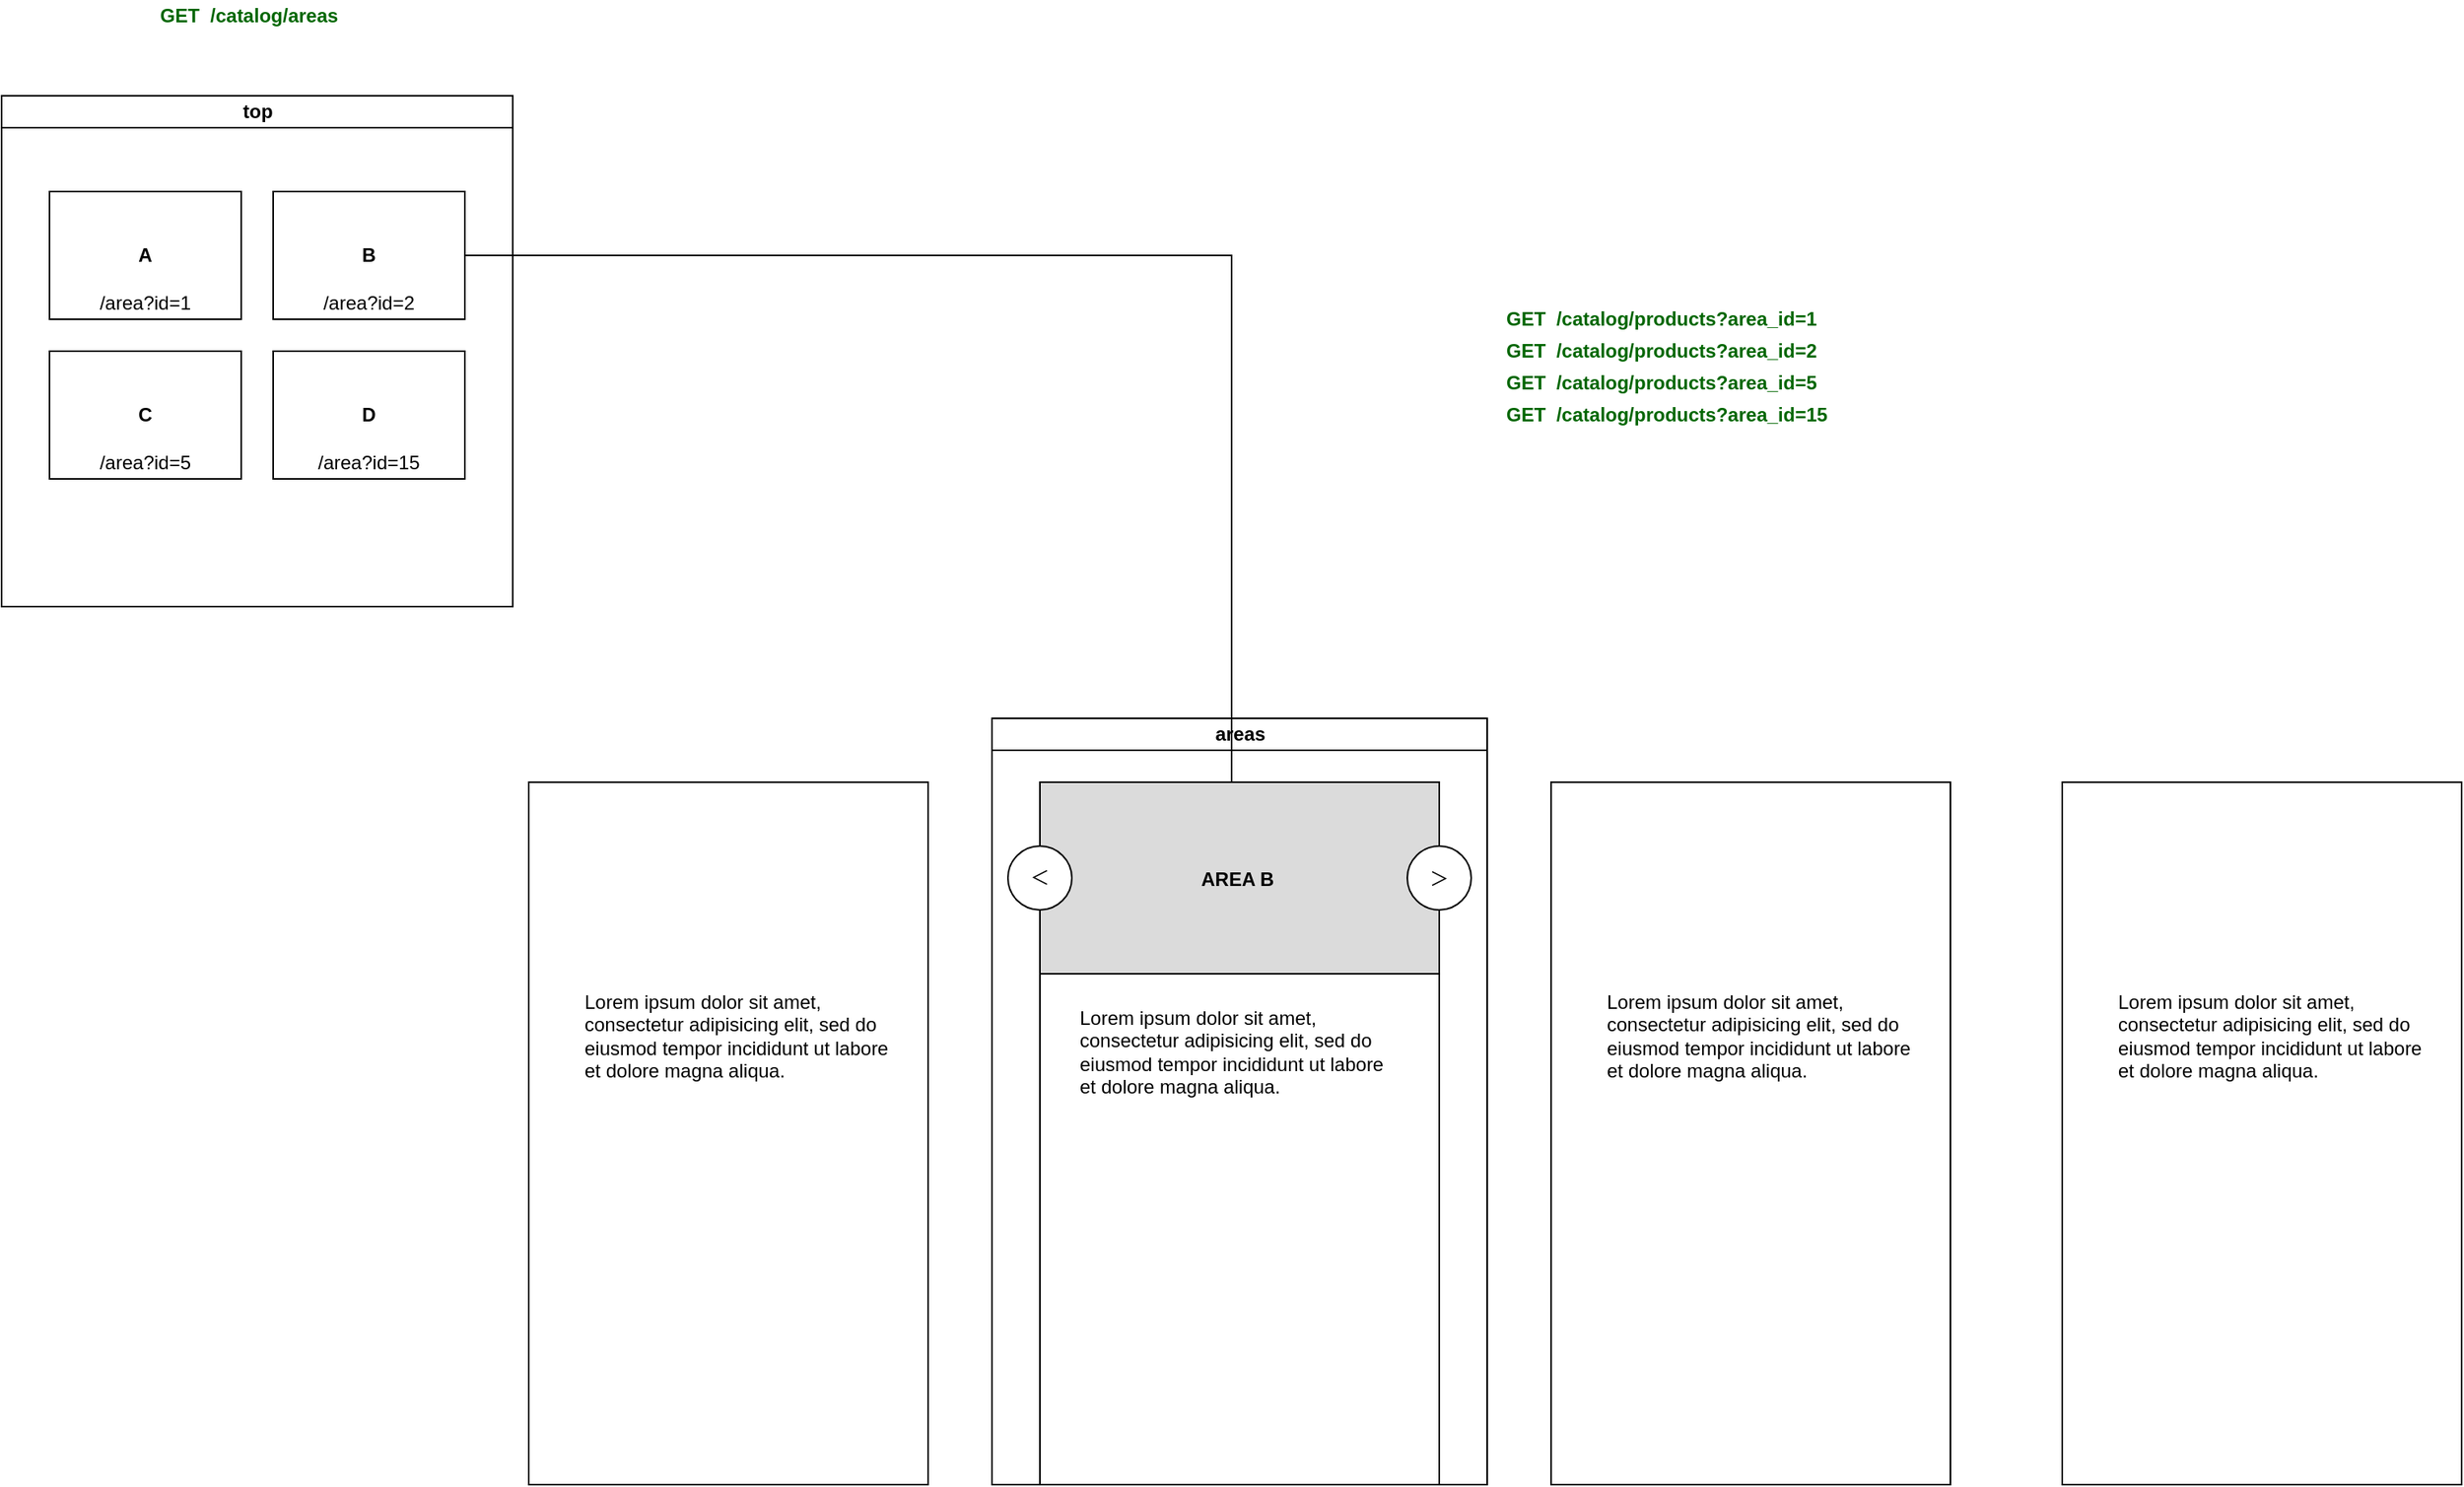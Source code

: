 <mxfile version="14.6.11" type="github">
  <diagram id="C5RBs43oDa-KdzZeNtuy" name="Page-1">
    <mxGraphModel dx="1241" dy="890" grid="1" gridSize="10" guides="1" tooltips="1" connect="1" arrows="1" fold="1" page="1" pageScale="1" pageWidth="827" pageHeight="1169" math="0" shadow="0">
      <root>
        <mxCell id="WIyWlLk6GJQsqaUBKTNV-0" />
        <mxCell id="WIyWlLk6GJQsqaUBKTNV-1" parent="WIyWlLk6GJQsqaUBKTNV-0" />
        <mxCell id="VVKggrItEhhPszAlmE28-15" value="top" style="swimlane;html=1;startSize=20;horizontal=1;containerType=tree;" vertex="1" parent="WIyWlLk6GJQsqaUBKTNV-1">
          <mxGeometry x="60" y="130" width="320" height="320" as="geometry" />
        </mxCell>
        <mxCell id="VVKggrItEhhPszAlmE28-17" value="&lt;b&gt;A&lt;/b&gt;" style="whiteSpace=wrap;html=1;treeFolding=1;treeMoving=1;newEdgeStyle={&quot;edgeStyle&quot;:&quot;elbowEdgeStyle&quot;,&quot;startArrow&quot;:&quot;none&quot;,&quot;endArrow&quot;:&quot;none&quot;};" vertex="1" parent="VVKggrItEhhPszAlmE28-15">
          <mxGeometry x="30" y="60" width="120" height="80" as="geometry" />
        </mxCell>
        <mxCell id="VVKggrItEhhPszAlmE28-20" value="&lt;b&gt;B&lt;/b&gt;" style="whiteSpace=wrap;html=1;treeFolding=1;treeMoving=1;newEdgeStyle={&quot;edgeStyle&quot;:&quot;elbowEdgeStyle&quot;,&quot;startArrow&quot;:&quot;none&quot;,&quot;endArrow&quot;:&quot;none&quot;};" vertex="1" parent="VVKggrItEhhPszAlmE28-15">
          <mxGeometry x="170" y="60" width="120" height="80" as="geometry" />
        </mxCell>
        <mxCell id="VVKggrItEhhPszAlmE28-21" value="&lt;b&gt;C&lt;/b&gt;" style="whiteSpace=wrap;html=1;treeFolding=1;treeMoving=1;newEdgeStyle={&quot;edgeStyle&quot;:&quot;elbowEdgeStyle&quot;,&quot;startArrow&quot;:&quot;none&quot;,&quot;endArrow&quot;:&quot;none&quot;};" vertex="1" parent="VVKggrItEhhPszAlmE28-15">
          <mxGeometry x="30" y="160" width="120" height="80" as="geometry" />
        </mxCell>
        <mxCell id="VVKggrItEhhPszAlmE28-22" value="&lt;b&gt;D&lt;/b&gt;" style="whiteSpace=wrap;html=1;treeFolding=1;treeMoving=1;newEdgeStyle={&quot;edgeStyle&quot;:&quot;elbowEdgeStyle&quot;,&quot;startArrow&quot;:&quot;none&quot;,&quot;endArrow&quot;:&quot;none&quot;};" vertex="1" parent="VVKggrItEhhPszAlmE28-15">
          <mxGeometry x="170" y="160" width="120" height="80" as="geometry" />
        </mxCell>
        <UserObject label="/area?id=1" placeholders="1" id="VVKggrItEhhPszAlmE28-49">
          <mxCell style="text;html=1;strokeColor=none;fillColor=none;align=center;verticalAlign=middle;whiteSpace=wrap;overflow=hidden;" vertex="1" parent="VVKggrItEhhPszAlmE28-15">
            <mxGeometry x="10" y="120" width="160" height="20" as="geometry" />
          </mxCell>
        </UserObject>
        <UserObject label="/area?id=2" placeholders="1" id="VVKggrItEhhPszAlmE28-52">
          <mxCell style="text;html=1;strokeColor=none;fillColor=none;align=center;verticalAlign=middle;whiteSpace=wrap;overflow=hidden;" vertex="1" parent="VVKggrItEhhPszAlmE28-15">
            <mxGeometry x="150" y="120" width="160" height="20" as="geometry" />
          </mxCell>
        </UserObject>
        <UserObject label="/area?id=5" placeholders="1" id="VVKggrItEhhPszAlmE28-53">
          <mxCell style="text;html=1;strokeColor=none;fillColor=none;align=center;verticalAlign=middle;whiteSpace=wrap;overflow=hidden;" vertex="1" parent="VVKggrItEhhPszAlmE28-15">
            <mxGeometry x="10" y="220" width="160" height="20" as="geometry" />
          </mxCell>
        </UserObject>
        <UserObject label="/area?id=15" placeholders="1" id="VVKggrItEhhPszAlmE28-54">
          <mxCell style="text;html=1;strokeColor=none;fillColor=none;align=center;verticalAlign=middle;whiteSpace=wrap;overflow=hidden;" vertex="1" parent="VVKggrItEhhPszAlmE28-15">
            <mxGeometry x="150" y="220" width="160" height="20" as="geometry" />
          </mxCell>
        </UserObject>
        <mxCell id="VVKggrItEhhPszAlmE28-23" value="areas" style="swimlane;html=1;startSize=20;horizontal=1;containerType=tree;" vertex="1" parent="WIyWlLk6GJQsqaUBKTNV-1">
          <mxGeometry x="680" y="520" width="310" height="480" as="geometry" />
        </mxCell>
        <mxCell id="VVKggrItEhhPszAlmE28-36" value="" style="whiteSpace=wrap;html=1;treeFolding=1;treeMoving=1;newEdgeStyle={&quot;edgeStyle&quot;:&quot;elbowEdgeStyle&quot;,&quot;startArrow&quot;:&quot;none&quot;,&quot;endArrow&quot;:&quot;none&quot;};" vertex="1" parent="VVKggrItEhhPszAlmE28-23">
          <mxGeometry x="30" y="40" width="250" height="440" as="geometry" />
        </mxCell>
        <mxCell id="VVKggrItEhhPszAlmE28-37" value="&lt;h1&gt;&lt;br&gt;&lt;/h1&gt;&lt;p&gt;Lorem ipsum dolor sit amet, consectetur adipisicing elit, sed do eiusmod tempor incididunt ut labore et dolore magna aliqua.&lt;/p&gt;" style="text;html=1;strokeColor=none;fillColor=none;spacing=5;spacingTop=-20;whiteSpace=wrap;overflow=hidden;rounded=0;" vertex="1" parent="VVKggrItEhhPszAlmE28-23">
          <mxGeometry x="50" y="130" width="210" height="120" as="geometry" />
        </mxCell>
        <mxCell id="VVKggrItEhhPszAlmE28-43" value="" style="rounded=0;whiteSpace=wrap;html=1;fillColor=#DBDBDB;" vertex="1" parent="VVKggrItEhhPszAlmE28-23">
          <mxGeometry x="30" y="40" width="250" height="120" as="geometry" />
        </mxCell>
        <mxCell id="VVKggrItEhhPszAlmE28-44" value="" style="ellipse;whiteSpace=wrap;html=1;aspect=fixed;" vertex="1" parent="VVKggrItEhhPszAlmE28-23">
          <mxGeometry x="260" y="80" width="40" height="40" as="geometry" />
        </mxCell>
        <mxCell id="VVKggrItEhhPszAlmE28-45" value="" style="ellipse;whiteSpace=wrap;html=1;aspect=fixed;" vertex="1" parent="VVKggrItEhhPszAlmE28-23">
          <mxGeometry x="10" y="80" width="40" height="40" as="geometry" />
        </mxCell>
        <mxCell id="VVKggrItEhhPszAlmE28-46" value="＜" style="text;html=1;strokeColor=none;fillColor=none;align=center;verticalAlign=middle;whiteSpace=wrap;rounded=0;" vertex="1" parent="VVKggrItEhhPszAlmE28-23">
          <mxGeometry x="10" y="90" width="40" height="20" as="geometry" />
        </mxCell>
        <mxCell id="VVKggrItEhhPszAlmE28-47" value="＜" style="text;html=1;strokeColor=none;fillColor=none;align=center;verticalAlign=middle;whiteSpace=wrap;rounded=0;rotation=-180;" vertex="1" parent="VVKggrItEhhPszAlmE28-23">
          <mxGeometry x="260" y="90" width="40" height="20" as="geometry" />
        </mxCell>
        <mxCell id="VVKggrItEhhPszAlmE28-48" value="AREA B" style="text;strokeColor=none;fillColor=none;align=left;verticalAlign=top;spacingLeft=4;spacingRight=4;overflow=hidden;rotatable=0;points=[[0,0.5],[1,0.5]];portConstraint=eastwest;fontStyle=1" vertex="1" parent="VVKggrItEhhPszAlmE28-23">
          <mxGeometry x="125" y="87" width="60" height="26" as="geometry" />
        </mxCell>
        <mxCell id="VVKggrItEhhPszAlmE28-29" value="" style="whiteSpace=wrap;html=1;treeFolding=1;treeMoving=1;newEdgeStyle={&quot;edgeStyle&quot;:&quot;elbowEdgeStyle&quot;,&quot;startArrow&quot;:&quot;none&quot;,&quot;endArrow&quot;:&quot;none&quot;};" vertex="1" parent="WIyWlLk6GJQsqaUBKTNV-1">
          <mxGeometry x="390" y="560" width="250" height="440" as="geometry" />
        </mxCell>
        <mxCell id="VVKggrItEhhPszAlmE28-30" value="" style="whiteSpace=wrap;html=1;treeFolding=1;treeMoving=1;newEdgeStyle={&quot;edgeStyle&quot;:&quot;elbowEdgeStyle&quot;,&quot;startArrow&quot;:&quot;none&quot;,&quot;endArrow&quot;:&quot;none&quot;};" vertex="1" parent="WIyWlLk6GJQsqaUBKTNV-1">
          <mxGeometry x="1350" y="560" width="250" height="440" as="geometry" />
        </mxCell>
        <mxCell id="VVKggrItEhhPszAlmE28-31" value="" style="whiteSpace=wrap;html=1;treeFolding=1;treeMoving=1;newEdgeStyle={&quot;edgeStyle&quot;:&quot;elbowEdgeStyle&quot;,&quot;startArrow&quot;:&quot;none&quot;,&quot;endArrow&quot;:&quot;none&quot;};" vertex="1" parent="WIyWlLk6GJQsqaUBKTNV-1">
          <mxGeometry x="1030" y="560" width="250" height="440" as="geometry" />
        </mxCell>
        <mxCell id="VVKggrItEhhPszAlmE28-32" value="&lt;b&gt;GET&amp;nbsp; /catalog/products?area_id=1&lt;/b&gt;" style="text;html=1;strokeColor=none;fillColor=none;align=left;verticalAlign=middle;whiteSpace=wrap;rounded=0;fontColor=#006600;" vertex="1" parent="WIyWlLk6GJQsqaUBKTNV-1">
          <mxGeometry x="1000" y="260" width="270" height="20" as="geometry" />
        </mxCell>
        <mxCell id="VVKggrItEhhPszAlmE28-33" value="&lt;b&gt;GET&amp;nbsp; /catalog/areas&lt;/b&gt;" style="text;html=1;strokeColor=none;fillColor=none;align=center;verticalAlign=middle;whiteSpace=wrap;rounded=0;fontColor=#006600;" vertex="1" parent="WIyWlLk6GJQsqaUBKTNV-1">
          <mxGeometry x="80" y="70" width="270" height="20" as="geometry" />
        </mxCell>
        <mxCell id="VVKggrItEhhPszAlmE28-35" value="" style="edgeStyle=elbowEdgeStyle;rounded=0;orthogonalLoop=1;jettySize=auto;html=1;elbow=horizontal;startArrow=none;endArrow=none;" edge="1" source="VVKggrItEhhPszAlmE28-20" target="VVKggrItEhhPszAlmE28-36" parent="WIyWlLk6GJQsqaUBKTNV-1">
          <mxGeometry relative="1" as="geometry">
            <Array as="points">
              <mxPoint x="830" y="450" />
            </Array>
          </mxGeometry>
        </mxCell>
        <mxCell id="VVKggrItEhhPszAlmE28-38" value="&lt;h1&gt;&lt;br&gt;&lt;/h1&gt;&lt;p&gt;Lorem ipsum dolor sit amet, consectetur adipisicing elit, sed do eiusmod tempor incididunt ut labore et dolore magna aliqua.&lt;/p&gt;" style="text;html=1;strokeColor=none;fillColor=none;spacing=5;spacingTop=-20;whiteSpace=wrap;overflow=hidden;rounded=0;" vertex="1" parent="WIyWlLk6GJQsqaUBKTNV-1">
          <mxGeometry x="420" y="640" width="210" height="120" as="geometry" />
        </mxCell>
        <mxCell id="VVKggrItEhhPszAlmE28-39" value="&lt;h1&gt;&lt;br&gt;&lt;/h1&gt;&lt;p&gt;Lorem ipsum dolor sit amet, consectetur adipisicing elit, sed do eiusmod tempor incididunt ut labore et dolore magna aliqua.&lt;/p&gt;" style="text;html=1;strokeColor=none;fillColor=none;spacing=5;spacingTop=-20;whiteSpace=wrap;overflow=hidden;rounded=0;" vertex="1" parent="WIyWlLk6GJQsqaUBKTNV-1">
          <mxGeometry x="1060" y="640" width="210" height="120" as="geometry" />
        </mxCell>
        <mxCell id="VVKggrItEhhPszAlmE28-40" value="&lt;h1&gt;&lt;br&gt;&lt;/h1&gt;&lt;p&gt;Lorem ipsum dolor sit amet, consectetur adipisicing elit, sed do eiusmod tempor incididunt ut labore et dolore magna aliqua.&lt;/p&gt;" style="text;html=1;strokeColor=none;fillColor=none;spacing=5;spacingTop=-20;whiteSpace=wrap;overflow=hidden;rounded=0;" vertex="1" parent="WIyWlLk6GJQsqaUBKTNV-1">
          <mxGeometry x="1380" y="640" width="210" height="120" as="geometry" />
        </mxCell>
        <mxCell id="VVKggrItEhhPszAlmE28-55" value="&lt;b&gt;GET&amp;nbsp; /catalog/products?area_id=2&lt;/b&gt;" style="text;html=1;strokeColor=none;fillColor=none;align=left;verticalAlign=middle;whiteSpace=wrap;rounded=0;fontColor=#006600;" vertex="1" parent="WIyWlLk6GJQsqaUBKTNV-1">
          <mxGeometry x="1000" y="280" width="270" height="20" as="geometry" />
        </mxCell>
        <mxCell id="VVKggrItEhhPszAlmE28-56" value="&lt;b&gt;GET&amp;nbsp; /catalog/products?area_id=5&lt;/b&gt;" style="text;html=1;strokeColor=none;fillColor=none;align=left;verticalAlign=middle;whiteSpace=wrap;rounded=0;fontColor=#006600;" vertex="1" parent="WIyWlLk6GJQsqaUBKTNV-1">
          <mxGeometry x="1000" y="300" width="270" height="20" as="geometry" />
        </mxCell>
        <mxCell id="VVKggrItEhhPszAlmE28-57" value="&lt;b&gt;GET&amp;nbsp; /catalog/products?area_id=15&lt;/b&gt;" style="text;html=1;strokeColor=none;fillColor=none;align=left;verticalAlign=middle;whiteSpace=wrap;rounded=0;fontColor=#006600;" vertex="1" parent="WIyWlLk6GJQsqaUBKTNV-1">
          <mxGeometry x="1000" y="320" width="270" height="20" as="geometry" />
        </mxCell>
      </root>
    </mxGraphModel>
  </diagram>
</mxfile>
